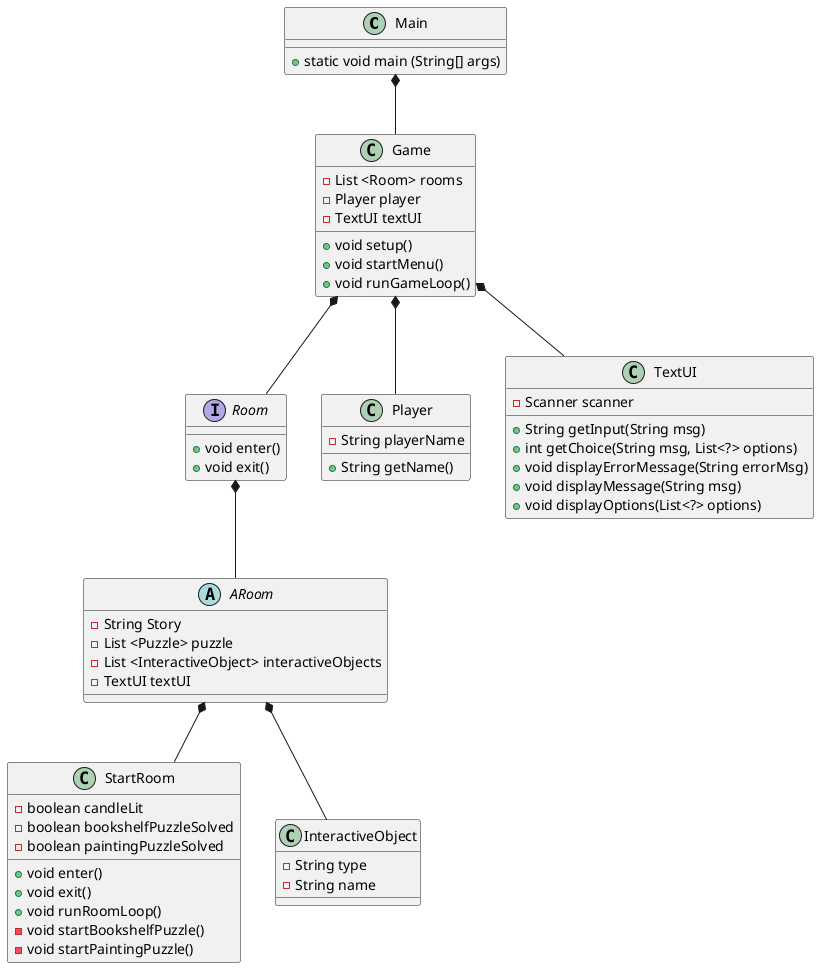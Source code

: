 @startuml
class Main
class Game
interface Room
abstract class ARoom
class StartRoom
class Player
class InteractiveObject


Main : + static void main (String[] args)


Main *--Game
Game *-- Room
Game *-- Player
Game *-- TextUI
Room *-- ARoom
ARoom *-- StartRoom
ARoom *-- InteractiveObject


Game : - List <Room> rooms
Game : - Player player
Game : - TextUI textUI

Game : + void setup()
Game : + void startMenu()
Game : + void runGameLoop()


Room : + void enter()
Room : + void exit()


ARoom : - String Story
ARoom : - List <Puzzle> puzzle
ARoom : - List <InteractiveObject> interactiveObjects
ARoom : - TextUI textUI


StartRoom : - boolean candleLit
StartRoom : - boolean bookshelfPuzzleSolved
StartRoom : - boolean paintingPuzzleSolved

StartRoom : + void enter()
StartRoom : + void exit()
StartRoom : + void runRoomLoop()
StartRoom : - void startBookshelfPuzzle()
StartRoom : - void startPaintingPuzzle()


Player : - String playerName

Player : + String getName()


TextUI : - Scanner scanner

TextUI : + String getInput(String msg)
TextUI : + int getChoice(String msg, List<?> options)
TextUI : + void displayErrorMessage(String errorMsg)
TextUI : + void displayMessage(String msg)
TextUI : + void displayOptions(List<?> options)


InteractiveObject : - String type
InteractiveObject : - String name

@enduml